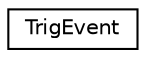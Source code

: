 digraph "Graphical Class Hierarchy"
{
 // LATEX_PDF_SIZE
  edge [fontname="Helvetica",fontsize="10",labelfontname="Helvetica",labelfontsize="10"];
  node [fontname="Helvetica",fontsize="10",shape=record];
  rankdir="LR";
  Node0 [label="TrigEvent",height=0.2,width=0.4,color="black", fillcolor="white", style="filled",URL="$db/d1b/sqlite3_8c.html#d1/d82/structTrigEvent",tooltip=" "];
}

